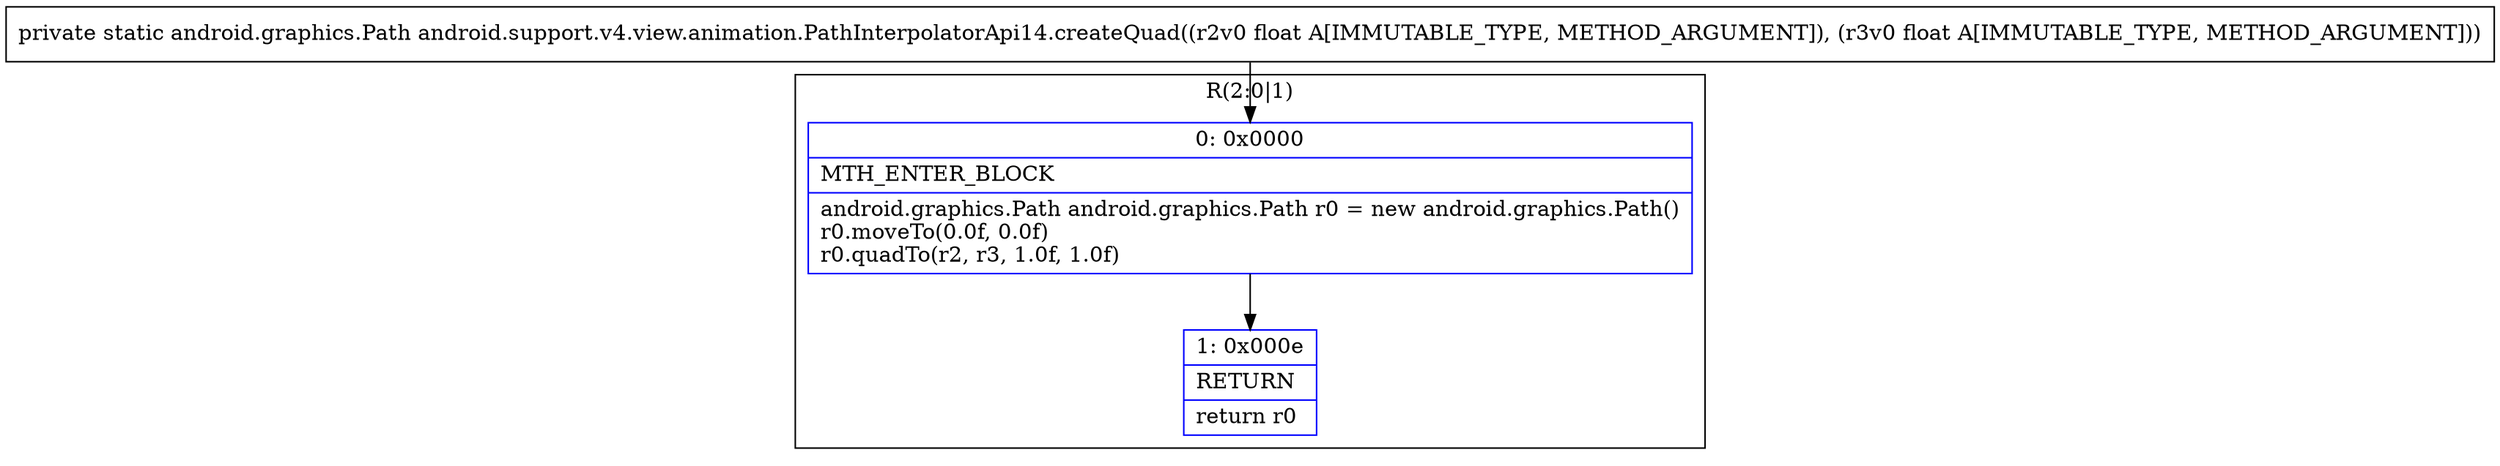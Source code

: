 digraph "CFG forandroid.support.v4.view.animation.PathInterpolatorApi14.createQuad(FF)Landroid\/graphics\/Path;" {
subgraph cluster_Region_1509540682 {
label = "R(2:0|1)";
node [shape=record,color=blue];
Node_0 [shape=record,label="{0\:\ 0x0000|MTH_ENTER_BLOCK\l|android.graphics.Path android.graphics.Path r0 = new android.graphics.Path()\lr0.moveTo(0.0f, 0.0f)\lr0.quadTo(r2, r3, 1.0f, 1.0f)\l}"];
Node_1 [shape=record,label="{1\:\ 0x000e|RETURN\l|return r0\l}"];
}
MethodNode[shape=record,label="{private static android.graphics.Path android.support.v4.view.animation.PathInterpolatorApi14.createQuad((r2v0 float A[IMMUTABLE_TYPE, METHOD_ARGUMENT]), (r3v0 float A[IMMUTABLE_TYPE, METHOD_ARGUMENT])) }"];
MethodNode -> Node_0;
Node_0 -> Node_1;
}

